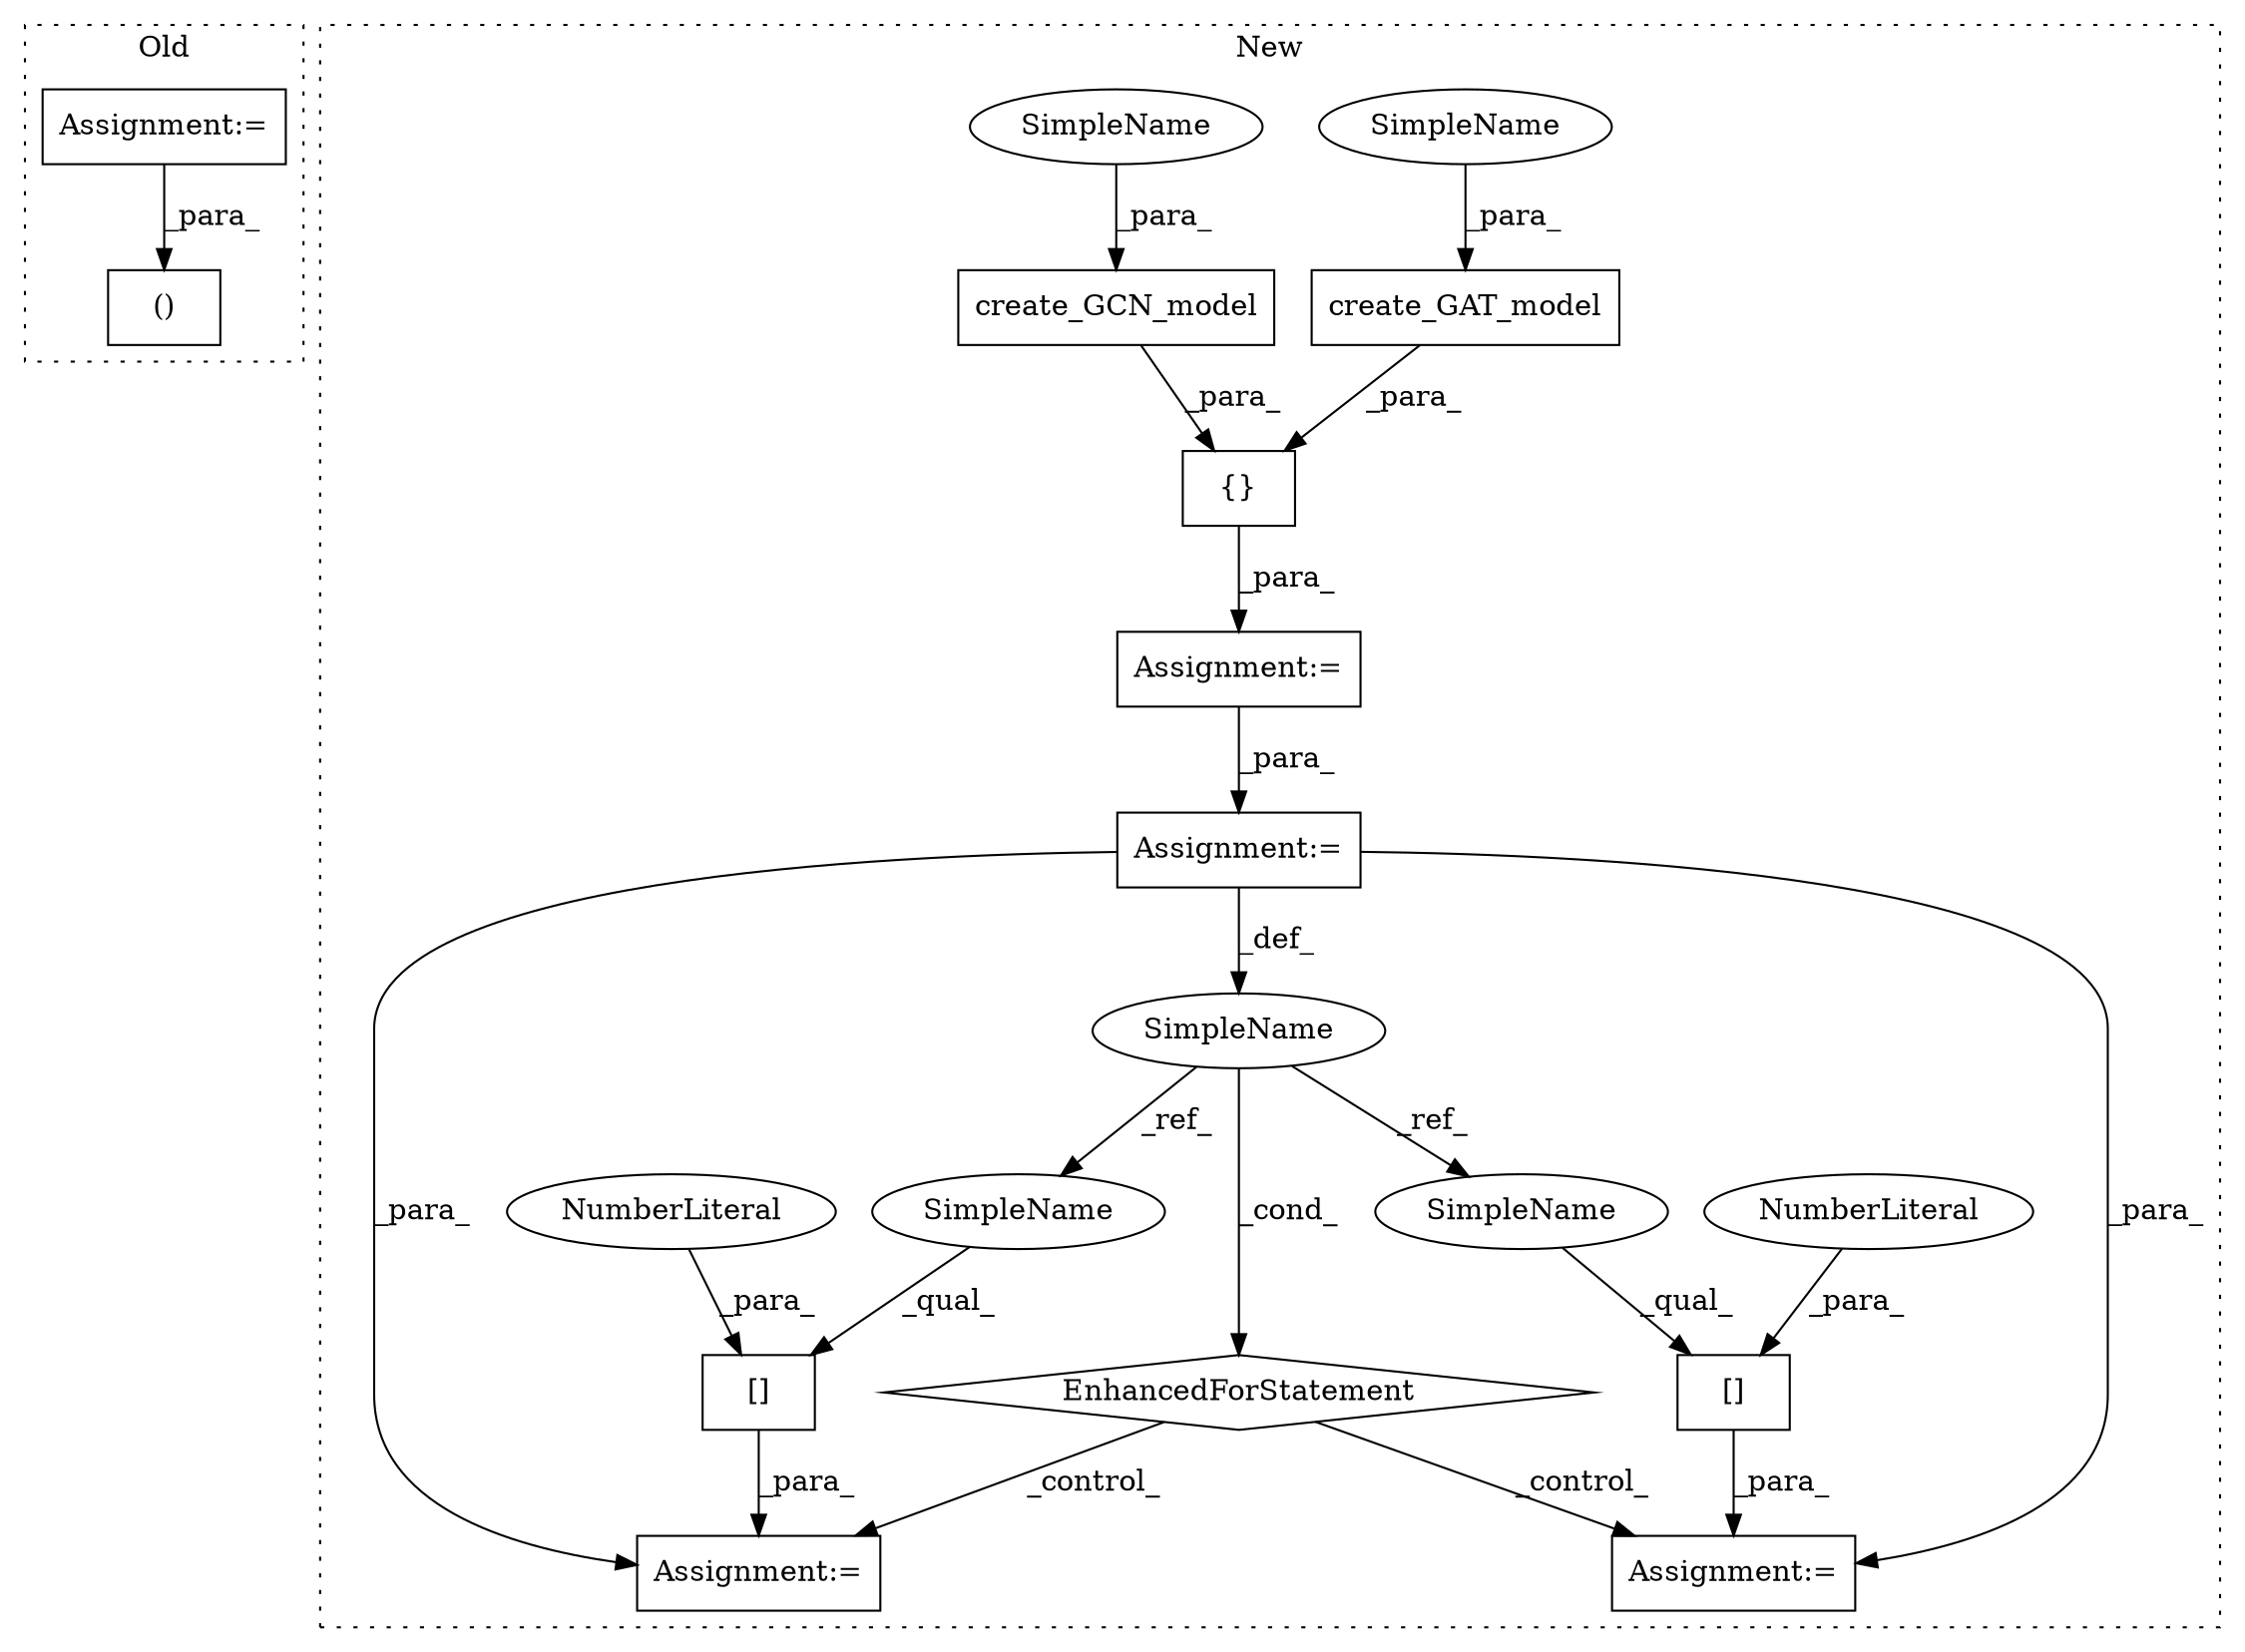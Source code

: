 digraph G {
subgraph cluster0 {
1 [label="()" a="106" s="4532" l="78" shape="box"];
9 [label="Assignment:=" a="7" s="4079" l="10" shape="box"];
label = "Old";
style="dotted";
}
subgraph cluster1 {
2 [label="create_GCN_model" a="32" s="7583,7605" l="17,1" shape="box"];
3 [label="{}" a="4" s="7552,7630" l="1,1" shape="box"];
4 [label="create_GAT_model" a="32" s="7607,7629" l="17,1" shape="box"];
5 [label="[]" a="2" s="8263,8274" l="10,1" shape="box"];
6 [label="EnhancedForStatement" a="70" s="7637,8181" l="53,2" shape="diamond"];
7 [label="NumberLiteral" a="34" s="8273" l="1" shape="ellipse"];
8 [label="SimpleName" a="42" s="8159" l="9" shape="ellipse"];
10 [label="Assignment:=" a="7" s="8262" l="1" shape="box"];
11 [label="Assignment:=" a="7" s="7637,8181" l="53,2" shape="box"];
12 [label="Assignment:=" a="7" s="7534" l="1" shape="box"];
13 [label="[]" a="2" s="8233,8244" l="10,1" shape="box"];
14 [label="NumberLiteral" a="34" s="8243" l="1" shape="ellipse"];
15 [label="Assignment:=" a="7" s="8232" l="1" shape="box"];
16 [label="SimpleName" a="42" s="7624" l="5" shape="ellipse"];
17 [label="SimpleName" a="42" s="7600" l="5" shape="ellipse"];
18 [label="SimpleName" a="42" s="8233" l="9" shape="ellipse"];
19 [label="SimpleName" a="42" s="8263" l="9" shape="ellipse"];
label = "New";
style="dotted";
}
2 -> 3 [label="_para_"];
3 -> 12 [label="_para_"];
4 -> 3 [label="_para_"];
5 -> 10 [label="_para_"];
6 -> 10 [label="_control_"];
6 -> 15 [label="_control_"];
7 -> 5 [label="_para_"];
8 -> 6 [label="_cond_"];
8 -> 19 [label="_ref_"];
8 -> 18 [label="_ref_"];
9 -> 1 [label="_para_"];
11 -> 15 [label="_para_"];
11 -> 8 [label="_def_"];
11 -> 10 [label="_para_"];
12 -> 11 [label="_para_"];
13 -> 15 [label="_para_"];
14 -> 13 [label="_para_"];
16 -> 4 [label="_para_"];
17 -> 2 [label="_para_"];
18 -> 13 [label="_qual_"];
19 -> 5 [label="_qual_"];
}